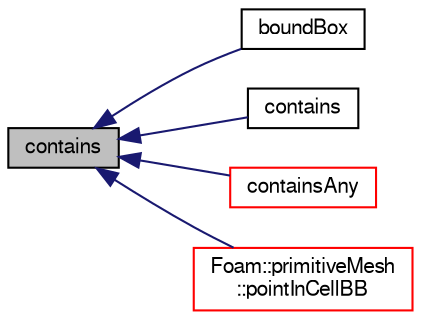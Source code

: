 digraph "contains"
{
  bgcolor="transparent";
  edge [fontname="FreeSans",fontsize="10",labelfontname="FreeSans",labelfontsize="10"];
  node [fontname="FreeSans",fontsize="10",shape=record];
  rankdir="LR";
  Node994 [label="contains",height=0.2,width=0.4,color="black", fillcolor="grey75", style="filled", fontcolor="black"];
  Node994 -> Node995 [dir="back",color="midnightblue",fontsize="10",style="solid",fontname="FreeSans"];
  Node995 [label="boundBox",height=0.2,width=0.4,color="black",URL="$a27102.html#afd30606a02a9cd1aeb3b044ff8e53e93",tooltip="Construct bounding box as subset of the pointField. "];
  Node994 -> Node996 [dir="back",color="midnightblue",fontsize="10",style="solid",fontname="FreeSans"];
  Node996 [label="contains",height=0.2,width=0.4,color="black",URL="$a27102.html#a50ba180c9d053be14988d5747bdd861f",tooltip="Contains all of the points? (inside or on edge) "];
  Node994 -> Node997 [dir="back",color="midnightblue",fontsize="10",style="solid",fontname="FreeSans"];
  Node997 [label="containsAny",height=0.2,width=0.4,color="red",URL="$a27102.html#ab201a4717348eb4ec0be5c46358c715f",tooltip="Contains any of the points? (inside or on edge) "];
  Node994 -> Node1011 [dir="back",color="midnightblue",fontsize="10",style="solid",fontname="FreeSans"];
  Node1011 [label="Foam::primitiveMesh\l::pointInCellBB",height=0.2,width=0.4,color="red",URL="$a27530.html#a557516b187054277043e7f132f79978b",tooltip="Return true if the point in the cell bounding box. "];
}
